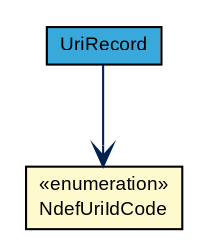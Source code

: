 #!/usr/local/bin/dot
#
# Class diagram 
# Generated by UMLGraph version R5_7_2-3-gee82a7 (http://www.umlgraph.org/)
#

digraph G {
	edge [fontname="arial",fontsize=10,labelfontname="arial",labelfontsize=10];
	node [fontname="arial",fontsize=10,shape=plaintext];
	nodesep=0.25;
	ranksep=0.5;
	// com.st.st25sdk.ndef.UriRecord
	c60083 [label=<<table title="com.st.st25sdk.ndef.UriRecord" border="0" cellborder="1" cellspacing="0" cellpadding="2" port="p" bgcolor="#39a9dc" href="./UriRecord.html">
		<tr><td><table border="0" cellspacing="0" cellpadding="1">
<tr><td align="center" balign="center"> UriRecord </td></tr>
		</table></td></tr>
		</table>>, URL="./UriRecord.html", fontname="arial", fontcolor="black", fontsize=9.0];
	// com.st.st25sdk.ndef.UriRecord.NdefUriIdCode
	c60084 [label=<<table title="com.st.st25sdk.ndef.UriRecord.NdefUriIdCode" border="0" cellborder="1" cellspacing="0" cellpadding="2" port="p" bgcolor="lemonChiffon" href="./UriRecord.NdefUriIdCode.html">
		<tr><td><table border="0" cellspacing="0" cellpadding="1">
<tr><td align="center" balign="center"> &#171;enumeration&#187; </td></tr>
<tr><td align="center" balign="center"> NdefUriIdCode </td></tr>
		</table></td></tr>
		</table>>, URL="./UriRecord.NdefUriIdCode.html", fontname="arial", fontcolor="black", fontsize=9.0];
	// com.st.st25sdk.ndef.UriRecord NAVASSOC com.st.st25sdk.ndef.UriRecord.NdefUriIdCode
	c60083:p -> c60084:p [taillabel="", label="", headlabel="", fontname="arial", fontcolor="#002052", fontsize=10.0, color="#002052", arrowhead=open];
}


